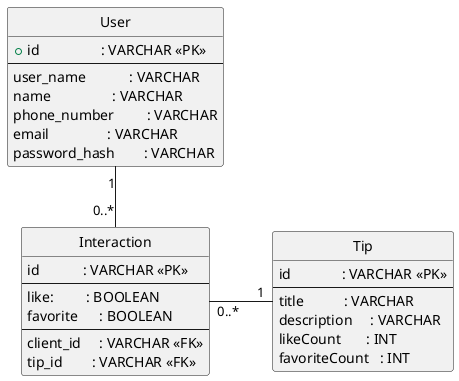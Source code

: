 @startuml
hide circles
hide methods
'left to right direction

entity User {
    + id                 : VARCHAR <<PK>>
    --
    user_name            : VARCHAR
    name                 : VARCHAR
    phone_number         : VARCHAR
    email                : VARCHAR
    password_hash        : VARCHAR
}

entity Interaction {
    id            : VARCHAR <<PK>>
    --
    like:         : BOOLEAN
    favorite      : BOOLEAN
    --
    client_id     : VARCHAR <<FK>>
    tip_id        : VARCHAR <<FK>>
}

entity Tip {
    id              : VARCHAR <<PK>>
    --
    title           : VARCHAR
    description     : VARCHAR
    likeCount       : INT
    favoriteCount   : INT
}

User "1" -- "0..*" Interaction
Tip "1" -left- "0..*" Interaction : \t
@enduml
